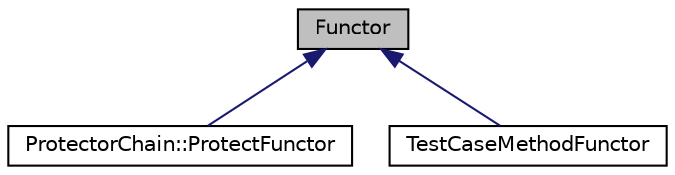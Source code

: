 digraph "Functor"
{
  edge [fontname="Helvetica",fontsize="10",labelfontname="Helvetica",labelfontsize="10"];
  node [fontname="Helvetica",fontsize="10",shape=record];
  Node0 [label="Functor",height=0.2,width=0.4,color="black", fillcolor="grey75", style="filled", fontcolor="black"];
  Node0 -> Node1 [dir="back",color="midnightblue",fontsize="10",style="solid",fontname="Helvetica"];
  Node1 [label="ProtectorChain::ProtectFunctor",height=0.2,width=0.4,color="black", fillcolor="white", style="filled",URL="$class_protector_chain_1_1_protect_functor.html"];
  Node0 -> Node2 [dir="back",color="midnightblue",fontsize="10",style="solid",fontname="Helvetica"];
  Node2 [label="TestCaseMethodFunctor",height=0.2,width=0.4,color="black", fillcolor="white", style="filled",URL="$class_test_case_method_functor.html",tooltip="Functor to call test case method (Implementation). "];
}
